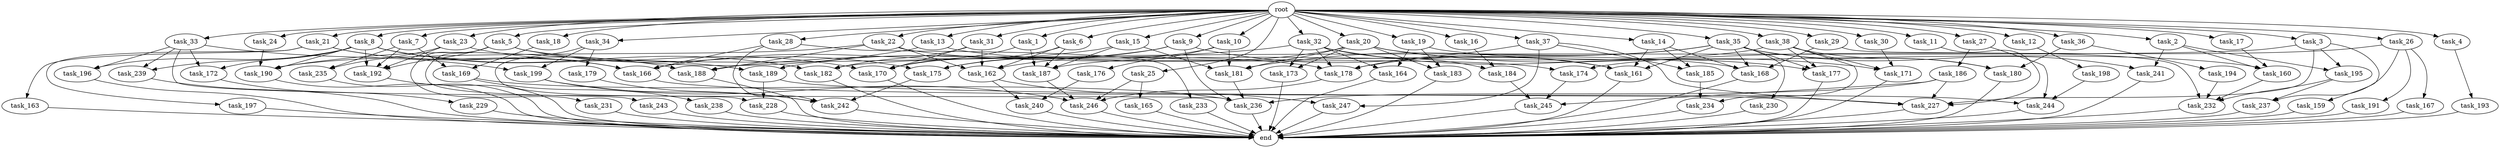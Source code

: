 digraph G {
  task_162 [size="16578573762.559999"];
  task_189 [size="4294967296.000000"];
  task_240 [size="2748779069.440000"];
  task_15 [size="10.240000"];
  task_229 [size="5497558138.880000"];
  task_161 [size="16750372454.400000"];
  task_9 [size="10.240000"];
  task_163 [size="8589934592.000000"];
  task_183 [size="6270652252.160000"];
  task_4 [size="10.240000"];
  task_179 [size="1374389534.720000"];
  task_166 [size="19842748907.520000"];
  task_13 [size="10.240000"];
  task_14 [size="10.240000"];
  task_174 [size="6871947673.600000"];
  task_3 [size="10.240000"];
  task_159 [size="6957847019.520000"];
  task_192 [size="12111807774.719999"];
  task_5 [size="10.240000"];
  task_169 [size="6184752906.240000"];
  task_199 [size="6871947673.600000"];
  task_20 [size="10.240000"];
  task_185 [size="2920577761.280000"];
  task_231 [size="5497558138.880000"];
  task_26 [size="10.240000"];
  task_28 [size="10.240000"];
  task_175 [size="13142599925.760000"];
  task_233 [size="6957847019.520000"];
  task_2 [size="10.240000"];
  task_186 [size="3092376453.120000"];
  task_172 [size="7645041786.880000"];
  task_7 [size="10.240000"];
  task_176 [size="5497558138.880000"];
  task_25 [size="10.240000"];
  task_190 [size="16578573762.559999"];
  task_31 [size="10.240000"];
  task_188 [size="14431090114.559999"];
  task_232 [size="9191230013.440001"];
  task_191 [size="1374389534.720000"];
  task_23 [size="10.240000"];
  task_165 [size="1374389534.720000"];
  task_194 [size="343597383.680000"];
  task_238 [size="8589934592.000000"];
  task_193 [size="5497558138.880000"];
  task_237 [size="6871947673.600000"];
  task_29 [size="10.240000"];
  task_1 [size="10.240000"];
  task_197 [size="8589934592.000000"];
  task_195 [size="7301444403.200000"];
  task_173 [size="5841155522.560000"];
  task_236 [size="30150670417.920002"];
  task_171 [size="14860586844.160000"];
  task_198 [size="5497558138.880000"];
  task_184 [size="7301444403.200000"];
  task_244 [size="10393820856.320000"];
  task_24 [size="10.240000"];
  task_18 [size="10.240000"];
  task_181 [size="20100446945.279999"];
  task_167 [size="1374389534.720000"];
  task_243 [size="5497558138.880000"];
  task_242 [size="14602888806.400000"];
  task_170 [size="15547781611.520000"];
  task_245 [size="8074538516.480000"];
  task_32 [size="10.240000"];
  task_12 [size="10.240000"];
  task_230 [size="6957847019.520000"];
  task_22 [size="10.240000"];
  task_19 [size="10.240000"];
  task_168 [size="19842748907.520000"];
  task_21 [size="10.240000"];
  task_177 [size="8074538516.480000"];
  task_164 [size="1116691496.960000"];
  task_16 [size="10.240000"];
  task_30 [size="10.240000"];
  task_246 [size="17437567221.760002"];
  task_8 [size="10.240000"];
  task_34 [size="10.240000"];
  task_180 [size="8074538516.480000"];
  root [size="0.000000"];
  task_17 [size="10.240000"];
  end [size="0.000000"];
  task_178 [size="13572096655.360001"];
  task_10 [size="10.240000"];
  task_27 [size="10.240000"];
  task_182 [size="10479720202.240000"];
  task_6 [size="10.240000"];
  task_37 [size="10.240000"];
  task_35 [size="10.240000"];
  task_33 [size="10.240000"];
  task_241 [size="7301444403.200000"];
  task_239 [size="7645041786.880000"];
  task_228 [size="8332236554.240000"];
  task_38 [size="10.240000"];
  task_234 [size="7730941132.800000"];
  task_196 [size="7645041786.880000"];
  task_247 [size="2147483648.000000"];
  task_187 [size="15719580303.360001"];
  task_11 [size="10.240000"];
  task_227 [size="24739011624.959999"];
  task_36 [size="10.240000"];
  task_235 [size="4466765987.840000"];
  task_160 [size="4209067950.080000"];

  task_162 -> task_247 [size="134217728.000000"];
  task_162 -> task_240 [size="134217728.000000"];
  task_189 -> task_228 [size="679477248.000000"];
  task_189 -> task_227 [size="679477248.000000"];
  task_240 -> end [size="1.000000"];
  task_15 -> task_181 [size="209715200.000000"];
  task_15 -> task_166 [size="209715200.000000"];
  task_15 -> task_187 [size="209715200.000000"];
  task_229 -> end [size="1.000000"];
  task_161 -> end [size="1.000000"];
  task_9 -> task_236 [size="209715200.000000"];
  task_9 -> task_175 [size="209715200.000000"];
  task_9 -> task_161 [size="209715200.000000"];
  task_9 -> task_189 [size="209715200.000000"];
  task_163 -> end [size="1.000000"];
  task_183 -> end [size="1.000000"];
  task_4 -> task_193 [size="536870912.000000"];
  task_179 -> task_242 [size="33554432.000000"];
  task_166 -> task_244 [size="33554432.000000"];
  task_13 -> task_168 [size="838860800.000000"];
  task_13 -> task_190 [size="838860800.000000"];
  task_14 -> task_168 [size="209715200.000000"];
  task_14 -> task_161 [size="209715200.000000"];
  task_14 -> task_185 [size="209715200.000000"];
  task_174 -> task_245 [size="33554432.000000"];
  task_3 -> task_182 [size="679477248.000000"];
  task_3 -> task_159 [size="679477248.000000"];
  task_3 -> task_195 [size="679477248.000000"];
  task_3 -> task_227 [size="679477248.000000"];
  task_159 -> end [size="1.000000"];
  task_192 -> end [size="1.000000"];
  task_5 -> task_178 [size="536870912.000000"];
  task_5 -> task_231 [size="536870912.000000"];
  task_5 -> task_192 [size="536870912.000000"];
  task_5 -> task_175 [size="536870912.000000"];
  task_5 -> task_243 [size="536870912.000000"];
  task_169 -> task_236 [size="838860800.000000"];
  task_169 -> task_238 [size="838860800.000000"];
  task_199 -> task_246 [size="679477248.000000"];
  task_199 -> task_242 [size="679477248.000000"];
  task_20 -> task_162 [size="536870912.000000"];
  task_20 -> task_181 [size="536870912.000000"];
  task_20 -> task_183 [size="536870912.000000"];
  task_20 -> task_173 [size="536870912.000000"];
  task_20 -> task_161 [size="536870912.000000"];
  task_20 -> task_171 [size="536870912.000000"];
  task_185 -> task_234 [size="679477248.000000"];
  task_231 -> end [size="1.000000"];
  task_26 -> task_167 [size="134217728.000000"];
  task_26 -> task_237 [size="134217728.000000"];
  task_26 -> task_191 [size="134217728.000000"];
  task_26 -> task_174 [size="134217728.000000"];
  task_28 -> task_233 [size="679477248.000000"];
  task_28 -> task_242 [size="679477248.000000"];
  task_28 -> task_166 [size="679477248.000000"];
  task_175 -> task_242 [size="33554432.000000"];
  task_233 -> end [size="1.000000"];
  task_2 -> task_195 [size="33554432.000000"];
  task_2 -> task_241 [size="33554432.000000"];
  task_2 -> task_160 [size="33554432.000000"];
  task_186 -> task_236 [size="679477248.000000"];
  task_186 -> task_227 [size="679477248.000000"];
  task_186 -> task_245 [size="679477248.000000"];
  task_172 -> task_229 [size="536870912.000000"];
  task_7 -> task_192 [size="301989888.000000"];
  task_7 -> task_169 [size="301989888.000000"];
  task_7 -> task_235 [size="301989888.000000"];
  task_176 -> task_240 [size="134217728.000000"];
  task_25 -> task_246 [size="134217728.000000"];
  task_25 -> task_165 [size="134217728.000000"];
  task_190 -> end [size="1.000000"];
  task_31 -> task_162 [size="134217728.000000"];
  task_31 -> task_182 [size="134217728.000000"];
  task_31 -> task_170 [size="134217728.000000"];
  task_188 -> end [size="1.000000"];
  task_232 -> end [size="1.000000"];
  task_191 -> end [size="1.000000"];
  task_23 -> task_192 [size="134217728.000000"];
  task_23 -> task_235 [size="134217728.000000"];
  task_23 -> task_170 [size="134217728.000000"];
  task_165 -> end [size="1.000000"];
  task_194 -> task_232 [size="75497472.000000"];
  task_238 -> end [size="1.000000"];
  task_193 -> end [size="1.000000"];
  task_237 -> end [size="1.000000"];
  task_29 -> task_168 [size="209715200.000000"];
  task_29 -> task_232 [size="209715200.000000"];
  task_1 -> task_170 [size="838860800.000000"];
  task_1 -> task_187 [size="838860800.000000"];
  task_197 -> end [size="1.000000"];
  task_195 -> task_232 [size="536870912.000000"];
  task_195 -> task_237 [size="536870912.000000"];
  task_173 -> end [size="1.000000"];
  task_236 -> end [size="1.000000"];
  task_171 -> end [size="1.000000"];
  task_198 -> task_244 [size="679477248.000000"];
  task_184 -> task_245 [size="75497472.000000"];
  task_244 -> end [size="1.000000"];
  task_24 -> task_190 [size="33554432.000000"];
  task_18 -> task_169 [size="301989888.000000"];
  task_181 -> task_236 [size="679477248.000000"];
  task_167 -> end [size="1.000000"];
  task_243 -> end [size="1.000000"];
  task_242 -> end [size="1.000000"];
  task_170 -> end [size="1.000000"];
  task_245 -> end [size="1.000000"];
  task_32 -> task_178 [size="33554432.000000"];
  task_32 -> task_188 [size="33554432.000000"];
  task_32 -> task_173 [size="33554432.000000"];
  task_32 -> task_184 [size="33554432.000000"];
  task_32 -> task_177 [size="33554432.000000"];
  task_32 -> task_164 [size="33554432.000000"];
  task_12 -> task_198 [size="536870912.000000"];
  task_230 -> end [size="1.000000"];
  task_22 -> task_162 [size="536870912.000000"];
  task_22 -> task_188 [size="536870912.000000"];
  task_22 -> task_190 [size="536870912.000000"];
  task_22 -> task_174 [size="536870912.000000"];
  task_19 -> task_183 [size="75497472.000000"];
  task_19 -> task_164 [size="75497472.000000"];
  task_19 -> task_160 [size="75497472.000000"];
  task_168 -> end [size="1.000000"];
  task_21 -> task_197 [size="838860800.000000"];
  task_21 -> task_188 [size="838860800.000000"];
  task_21 -> task_166 [size="838860800.000000"];
  task_21 -> task_163 [size="838860800.000000"];
  task_177 -> end [size="1.000000"];
  task_164 -> end [size="1.000000"];
  task_16 -> task_184 [size="679477248.000000"];
  task_30 -> task_171 [size="838860800.000000"];
  task_246 -> end [size="1.000000"];
  task_8 -> task_189 [size="209715200.000000"];
  task_8 -> task_192 [size="209715200.000000"];
  task_8 -> task_182 [size="209715200.000000"];
  task_8 -> task_172 [size="209715200.000000"];
  task_8 -> task_196 [size="209715200.000000"];
  task_8 -> task_190 [size="209715200.000000"];
  task_8 -> task_166 [size="209715200.000000"];
  task_8 -> task_239 [size="209715200.000000"];
  task_34 -> task_179 [size="134217728.000000"];
  task_34 -> task_199 [size="134217728.000000"];
  task_34 -> task_228 [size="134217728.000000"];
  task_180 -> end [size="1.000000"];
  root -> task_26 [size="1.000000"];
  root -> task_8 [size="1.000000"];
  root -> task_34 [size="1.000000"];
  root -> task_28 [size="1.000000"];
  root -> task_15 [size="1.000000"];
  root -> task_29 [size="1.000000"];
  root -> task_17 [size="1.000000"];
  root -> task_9 [size="1.000000"];
  root -> task_6 [size="1.000000"];
  root -> task_2 [size="1.000000"];
  root -> task_10 [size="1.000000"];
  root -> task_27 [size="1.000000"];
  root -> task_7 [size="1.000000"];
  root -> task_4 [size="1.000000"];
  root -> task_24 [size="1.000000"];
  root -> task_25 [size="1.000000"];
  root -> task_18 [size="1.000000"];
  root -> task_20 [size="1.000000"];
  root -> task_35 [size="1.000000"];
  root -> task_13 [size="1.000000"];
  root -> task_31 [size="1.000000"];
  root -> task_14 [size="1.000000"];
  root -> task_1 [size="1.000000"];
  root -> task_23 [size="1.000000"];
  root -> task_11 [size="1.000000"];
  root -> task_3 [size="1.000000"];
  root -> task_37 [size="1.000000"];
  root -> task_32 [size="1.000000"];
  root -> task_5 [size="1.000000"];
  root -> task_12 [size="1.000000"];
  root -> task_38 [size="1.000000"];
  root -> task_22 [size="1.000000"];
  root -> task_19 [size="1.000000"];
  root -> task_33 [size="1.000000"];
  root -> task_36 [size="1.000000"];
  root -> task_21 [size="1.000000"];
  root -> task_16 [size="1.000000"];
  root -> task_30 [size="1.000000"];
  task_17 -> task_160 [size="301989888.000000"];
  task_178 -> task_246 [size="209715200.000000"];
  task_10 -> task_176 [size="536870912.000000"];
  task_10 -> task_175 [size="536870912.000000"];
  task_10 -> task_181 [size="536870912.000000"];
  task_27 -> task_244 [size="301989888.000000"];
  task_27 -> task_186 [size="301989888.000000"];
  task_182 -> end [size="1.000000"];
  task_6 -> task_162 [size="411041792.000000"];
  task_6 -> task_170 [size="411041792.000000"];
  task_6 -> task_187 [size="411041792.000000"];
  task_37 -> task_178 [size="75497472.000000"];
  task_37 -> task_227 [size="75497472.000000"];
  task_37 -> task_247 [size="75497472.000000"];
  task_37 -> task_185 [size="75497472.000000"];
  task_35 -> task_178 [size="679477248.000000"];
  task_35 -> task_181 [size="679477248.000000"];
  task_35 -> task_230 [size="679477248.000000"];
  task_35 -> task_168 [size="679477248.000000"];
  task_35 -> task_180 [size="679477248.000000"];
  task_35 -> task_177 [size="679477248.000000"];
  task_35 -> task_161 [size="679477248.000000"];
  task_35 -> task_241 [size="679477248.000000"];
  task_33 -> task_236 [size="536870912.000000"];
  task_33 -> task_196 [size="536870912.000000"];
  task_33 -> task_199 [size="536870912.000000"];
  task_33 -> task_172 [size="536870912.000000"];
  task_33 -> task_239 [size="536870912.000000"];
  task_241 -> end [size="1.000000"];
  task_239 -> end [size="1.000000"];
  task_228 -> end [size="1.000000"];
  task_38 -> task_180 [size="75497472.000000"];
  task_38 -> task_177 [size="75497472.000000"];
  task_38 -> task_171 [size="75497472.000000"];
  task_38 -> task_234 [size="75497472.000000"];
  task_38 -> task_187 [size="75497472.000000"];
  task_234 -> end [size="1.000000"];
  task_196 -> end [size="1.000000"];
  task_247 -> end [size="1.000000"];
  task_187 -> task_246 [size="679477248.000000"];
  task_11 -> task_227 [size="301989888.000000"];
  task_227 -> end [size="1.000000"];
  task_36 -> task_180 [size="33554432.000000"];
  task_36 -> task_194 [size="33554432.000000"];
  task_235 -> end [size="1.000000"];
  task_160 -> task_232 [size="75497472.000000"];
}
